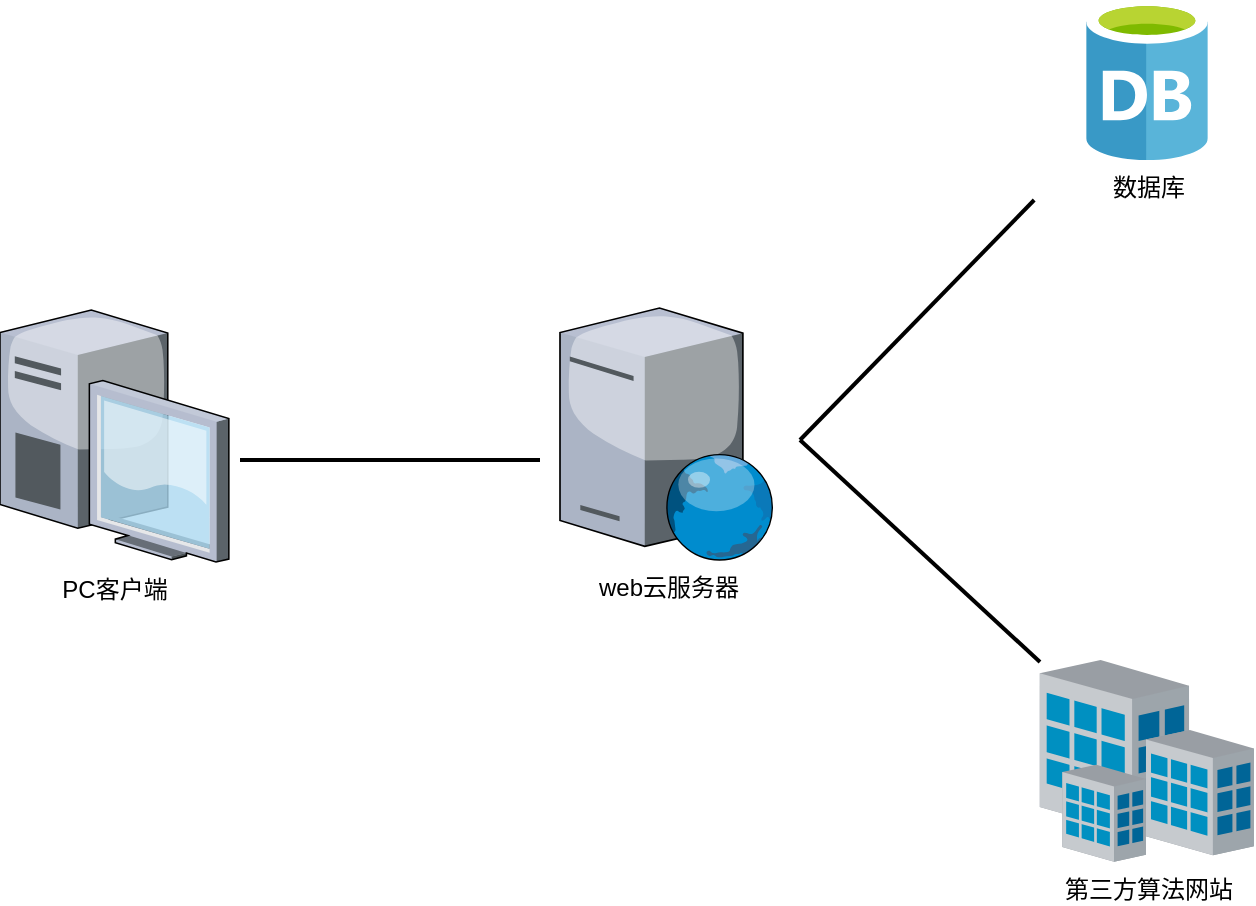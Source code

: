 <mxfile version="17.4.0" type="github">
  <diagram id="RXR-y1DdyRROtH35t_Nt" name="第 1 页">
    <mxGraphModel dx="1102" dy="591" grid="1" gridSize="10" guides="1" tooltips="1" connect="1" arrows="1" fold="1" page="1" pageScale="1" pageWidth="827" pageHeight="1169" math="0" shadow="0">
      <root>
        <mxCell id="0" />
        <mxCell id="1" parent="0" />
        <mxCell id="iZs6AOoeGe6oxFdF2lvO-2" value="数据库" style="sketch=0;aspect=fixed;html=1;points=[];align=center;image;fontSize=12;image=img/lib/mscae/Database_General.svg;" vertex="1" parent="1">
          <mxGeometry x="613.1" y="80" width="60.8" height="80" as="geometry" />
        </mxCell>
        <mxCell id="iZs6AOoeGe6oxFdF2lvO-4" value="第三方算法网站" style="verticalLabelPosition=bottom;sketch=0;aspect=fixed;html=1;verticalAlign=top;strokeColor=none;align=center;outlineConnect=0;shape=mxgraph.citrix.site;" vertex="1" parent="1">
          <mxGeometry x="590" y="410" width="107" height="101" as="geometry" />
        </mxCell>
        <mxCell id="iZs6AOoeGe6oxFdF2lvO-6" value="PC客户端" style="verticalLabelPosition=bottom;sketch=0;aspect=fixed;html=1;verticalAlign=top;strokeColor=none;align=center;outlineConnect=0;shape=mxgraph.citrix.desktop;" vertex="1" parent="1">
          <mxGeometry x="70" y="235" width="114.43" height="126" as="geometry" />
        </mxCell>
        <mxCell id="iZs6AOoeGe6oxFdF2lvO-7" value="web云服务器" style="verticalLabelPosition=bottom;sketch=0;aspect=fixed;html=1;verticalAlign=top;strokeColor=none;align=center;outlineConnect=0;shape=mxgraph.citrix.web_server;" vertex="1" parent="1">
          <mxGeometry x="350" y="234" width="107.1" height="126" as="geometry" />
        </mxCell>
        <mxCell id="iZs6AOoeGe6oxFdF2lvO-19" value="" style="endArrow=none;html=1;rounded=0;strokeWidth=2;" edge="1" parent="1">
          <mxGeometry width="50" height="50" relative="1" as="geometry">
            <mxPoint x="190" y="310" as="sourcePoint" />
            <mxPoint x="340" y="310" as="targetPoint" />
          </mxGeometry>
        </mxCell>
        <mxCell id="iZs6AOoeGe6oxFdF2lvO-20" value="" style="endArrow=none;html=1;rounded=0;strokeWidth=2;" edge="1" parent="1">
          <mxGeometry width="50" height="50" relative="1" as="geometry">
            <mxPoint x="470" y="300" as="sourcePoint" />
            <mxPoint x="587.1" y="180" as="targetPoint" />
          </mxGeometry>
        </mxCell>
        <mxCell id="iZs6AOoeGe6oxFdF2lvO-21" value="" style="endArrow=none;html=1;rounded=0;strokeWidth=2;" edge="1" parent="1" target="iZs6AOoeGe6oxFdF2lvO-4">
          <mxGeometry width="50" height="50" relative="1" as="geometry">
            <mxPoint x="470" y="300" as="sourcePoint" />
            <mxPoint x="570" y="390" as="targetPoint" />
          </mxGeometry>
        </mxCell>
      </root>
    </mxGraphModel>
  </diagram>
</mxfile>
